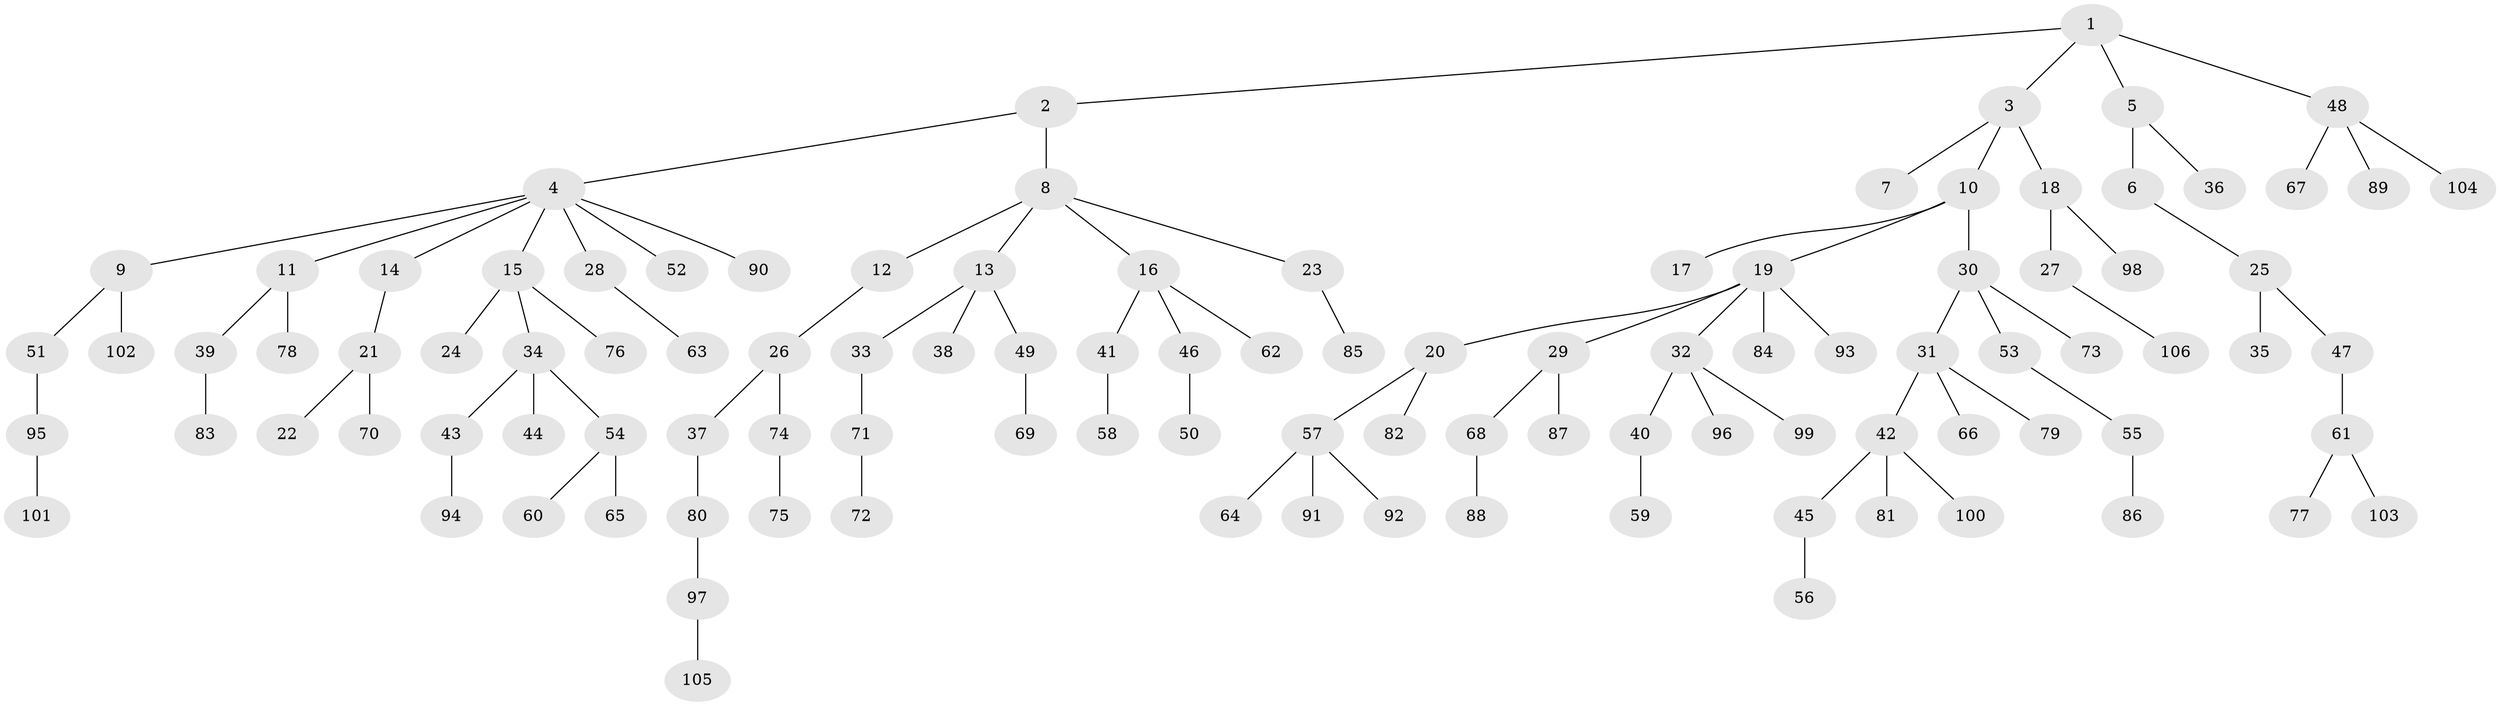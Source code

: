 // coarse degree distribution, {4: 0.015625, 3: 0.21875, 7: 0.015625, 2: 0.265625, 5: 0.03125, 1: 0.453125}
// Generated by graph-tools (version 1.1) at 2025/51/03/04/25 22:51:30]
// undirected, 106 vertices, 105 edges
graph export_dot {
  node [color=gray90,style=filled];
  1;
  2;
  3;
  4;
  5;
  6;
  7;
  8;
  9;
  10;
  11;
  12;
  13;
  14;
  15;
  16;
  17;
  18;
  19;
  20;
  21;
  22;
  23;
  24;
  25;
  26;
  27;
  28;
  29;
  30;
  31;
  32;
  33;
  34;
  35;
  36;
  37;
  38;
  39;
  40;
  41;
  42;
  43;
  44;
  45;
  46;
  47;
  48;
  49;
  50;
  51;
  52;
  53;
  54;
  55;
  56;
  57;
  58;
  59;
  60;
  61;
  62;
  63;
  64;
  65;
  66;
  67;
  68;
  69;
  70;
  71;
  72;
  73;
  74;
  75;
  76;
  77;
  78;
  79;
  80;
  81;
  82;
  83;
  84;
  85;
  86;
  87;
  88;
  89;
  90;
  91;
  92;
  93;
  94;
  95;
  96;
  97;
  98;
  99;
  100;
  101;
  102;
  103;
  104;
  105;
  106;
  1 -- 2;
  1 -- 3;
  1 -- 5;
  1 -- 48;
  2 -- 4;
  2 -- 8;
  3 -- 7;
  3 -- 10;
  3 -- 18;
  4 -- 9;
  4 -- 11;
  4 -- 14;
  4 -- 15;
  4 -- 28;
  4 -- 52;
  4 -- 90;
  5 -- 6;
  5 -- 36;
  6 -- 25;
  8 -- 12;
  8 -- 13;
  8 -- 16;
  8 -- 23;
  9 -- 51;
  9 -- 102;
  10 -- 17;
  10 -- 19;
  10 -- 30;
  11 -- 39;
  11 -- 78;
  12 -- 26;
  13 -- 33;
  13 -- 38;
  13 -- 49;
  14 -- 21;
  15 -- 24;
  15 -- 34;
  15 -- 76;
  16 -- 41;
  16 -- 46;
  16 -- 62;
  18 -- 27;
  18 -- 98;
  19 -- 20;
  19 -- 29;
  19 -- 32;
  19 -- 84;
  19 -- 93;
  20 -- 57;
  20 -- 82;
  21 -- 22;
  21 -- 70;
  23 -- 85;
  25 -- 35;
  25 -- 47;
  26 -- 37;
  26 -- 74;
  27 -- 106;
  28 -- 63;
  29 -- 68;
  29 -- 87;
  30 -- 31;
  30 -- 53;
  30 -- 73;
  31 -- 42;
  31 -- 66;
  31 -- 79;
  32 -- 40;
  32 -- 96;
  32 -- 99;
  33 -- 71;
  34 -- 43;
  34 -- 44;
  34 -- 54;
  37 -- 80;
  39 -- 83;
  40 -- 59;
  41 -- 58;
  42 -- 45;
  42 -- 81;
  42 -- 100;
  43 -- 94;
  45 -- 56;
  46 -- 50;
  47 -- 61;
  48 -- 67;
  48 -- 89;
  48 -- 104;
  49 -- 69;
  51 -- 95;
  53 -- 55;
  54 -- 60;
  54 -- 65;
  55 -- 86;
  57 -- 64;
  57 -- 91;
  57 -- 92;
  61 -- 77;
  61 -- 103;
  68 -- 88;
  71 -- 72;
  74 -- 75;
  80 -- 97;
  95 -- 101;
  97 -- 105;
}

